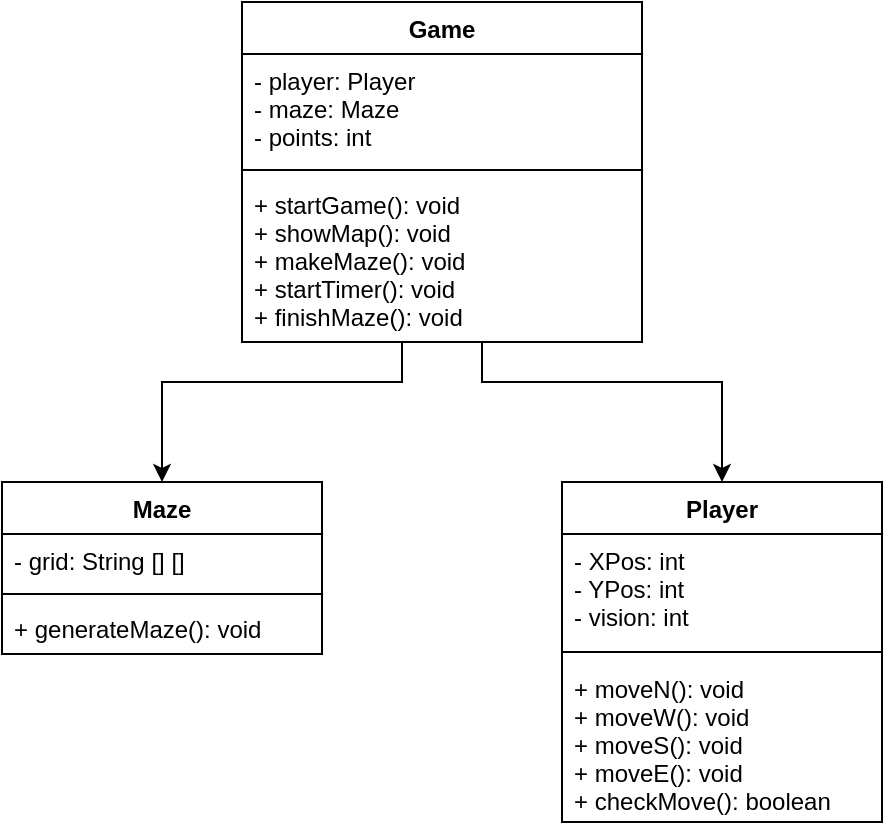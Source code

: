 <mxfile version="13.8.2" type="device"><diagram id="C5RBs43oDa-KdzZeNtuy" name="Page-1"><mxGraphModel dx="1038" dy="523" grid="0" gridSize="10" guides="1" tooltips="1" connect="1" arrows="1" fold="1" page="1" pageScale="1" pageWidth="827" pageHeight="1169" math="0" shadow="0"><root><mxCell id="WIyWlLk6GJQsqaUBKTNV-0"/><mxCell id="WIyWlLk6GJQsqaUBKTNV-1" parent="WIyWlLk6GJQsqaUBKTNV-0"/><mxCell id="0NbJorWX5JbHGNhrBHUD-0" value="Maze" style="swimlane;fontStyle=1;align=center;verticalAlign=top;childLayout=stackLayout;horizontal=1;startSize=26;horizontalStack=0;resizeParent=1;resizeParentMax=0;resizeLast=0;collapsible=1;marginBottom=0;" parent="WIyWlLk6GJQsqaUBKTNV-1" vertex="1"><mxGeometry x="200" y="280" width="160" height="86" as="geometry"/></mxCell><mxCell id="0NbJorWX5JbHGNhrBHUD-1" value="- grid: String [] []" style="text;strokeColor=none;fillColor=none;align=left;verticalAlign=top;spacingLeft=4;spacingRight=4;overflow=hidden;rotatable=0;points=[[0,0.5],[1,0.5]];portConstraint=eastwest;" parent="0NbJorWX5JbHGNhrBHUD-0" vertex="1"><mxGeometry y="26" width="160" height="26" as="geometry"/></mxCell><mxCell id="0NbJorWX5JbHGNhrBHUD-2" value="" style="line;strokeWidth=1;fillColor=none;align=left;verticalAlign=middle;spacingTop=-1;spacingLeft=3;spacingRight=3;rotatable=0;labelPosition=right;points=[];portConstraint=eastwest;" parent="0NbJorWX5JbHGNhrBHUD-0" vertex="1"><mxGeometry y="52" width="160" height="8" as="geometry"/></mxCell><mxCell id="0NbJorWX5JbHGNhrBHUD-3" value="+ generateMaze(): void" style="text;strokeColor=none;fillColor=none;align=left;verticalAlign=top;spacingLeft=4;spacingRight=4;overflow=hidden;rotatable=0;points=[[0,0.5],[1,0.5]];portConstraint=eastwest;" parent="0NbJorWX5JbHGNhrBHUD-0" vertex="1"><mxGeometry y="60" width="160" height="26" as="geometry"/></mxCell><mxCell id="0NbJorWX5JbHGNhrBHUD-4" value="Player" style="swimlane;fontStyle=1;align=center;verticalAlign=top;childLayout=stackLayout;horizontal=1;startSize=26;horizontalStack=0;resizeParent=1;resizeParentMax=0;resizeLast=0;collapsible=1;marginBottom=0;" parent="WIyWlLk6GJQsqaUBKTNV-1" vertex="1"><mxGeometry x="480" y="280" width="160" height="170" as="geometry"/></mxCell><mxCell id="0NbJorWX5JbHGNhrBHUD-5" value="- XPos: int&#10;- YPos: int&#10;- vision: int" style="text;strokeColor=none;fillColor=none;align=left;verticalAlign=top;spacingLeft=4;spacingRight=4;overflow=hidden;rotatable=0;points=[[0,0.5],[1,0.5]];portConstraint=eastwest;" parent="0NbJorWX5JbHGNhrBHUD-4" vertex="1"><mxGeometry y="26" width="160" height="54" as="geometry"/></mxCell><mxCell id="0NbJorWX5JbHGNhrBHUD-6" value="" style="line;strokeWidth=1;fillColor=none;align=left;verticalAlign=middle;spacingTop=-1;spacingLeft=3;spacingRight=3;rotatable=0;labelPosition=right;points=[];portConstraint=eastwest;" parent="0NbJorWX5JbHGNhrBHUD-4" vertex="1"><mxGeometry y="80" width="160" height="10" as="geometry"/></mxCell><mxCell id="0NbJorWX5JbHGNhrBHUD-7" value="+ moveN(): void&#10;+ moveW(): void&#10;+ moveS(): void&#10;+ moveE(): void&#10;+ checkMove(): boolean" style="text;strokeColor=none;fillColor=none;align=left;verticalAlign=top;spacingLeft=4;spacingRight=4;overflow=hidden;rotatable=0;points=[[0,0.5],[1,0.5]];portConstraint=eastwest;" parent="0NbJorWX5JbHGNhrBHUD-4" vertex="1"><mxGeometry y="90" width="160" height="80" as="geometry"/></mxCell><mxCell id="6no8JH4OgyaZwj_Jwpjh-1" style="edgeStyle=orthogonalEdgeStyle;rounded=0;orthogonalLoop=1;jettySize=auto;html=1;entryX=0.5;entryY=0;entryDx=0;entryDy=0;" edge="1" parent="WIyWlLk6GJQsqaUBKTNV-1" source="0NbJorWX5JbHGNhrBHUD-8" target="0NbJorWX5JbHGNhrBHUD-0"><mxGeometry relative="1" as="geometry"><Array as="points"><mxPoint x="400" y="230"/><mxPoint x="280" y="230"/></Array></mxGeometry></mxCell><mxCell id="6no8JH4OgyaZwj_Jwpjh-2" style="edgeStyle=orthogonalEdgeStyle;rounded=0;orthogonalLoop=1;jettySize=auto;html=1;entryX=0.5;entryY=0;entryDx=0;entryDy=0;" edge="1" parent="WIyWlLk6GJQsqaUBKTNV-1" source="0NbJorWX5JbHGNhrBHUD-8" target="0NbJorWX5JbHGNhrBHUD-4"><mxGeometry relative="1" as="geometry"><Array as="points"><mxPoint x="440" y="230"/><mxPoint x="560" y="230"/></Array></mxGeometry></mxCell><mxCell id="0NbJorWX5JbHGNhrBHUD-8" value="Game" style="swimlane;fontStyle=1;align=center;verticalAlign=top;childLayout=stackLayout;horizontal=1;startSize=26;horizontalStack=0;resizeParent=1;resizeParentMax=0;resizeLast=0;collapsible=1;marginBottom=0;" parent="WIyWlLk6GJQsqaUBKTNV-1" vertex="1"><mxGeometry x="320" y="40" width="200" height="170" as="geometry"/></mxCell><mxCell id="0NbJorWX5JbHGNhrBHUD-9" value="- player: Player&#10;- maze: Maze&#10;- points: int" style="text;strokeColor=none;fillColor=none;align=left;verticalAlign=top;spacingLeft=4;spacingRight=4;overflow=hidden;rotatable=0;points=[[0,0.5],[1,0.5]];portConstraint=eastwest;" parent="0NbJorWX5JbHGNhrBHUD-8" vertex="1"><mxGeometry y="26" width="200" height="54" as="geometry"/></mxCell><mxCell id="0NbJorWX5JbHGNhrBHUD-10" value="" style="line;strokeWidth=1;fillColor=none;align=left;verticalAlign=middle;spacingTop=-1;spacingLeft=3;spacingRight=3;rotatable=0;labelPosition=right;points=[];portConstraint=eastwest;" parent="0NbJorWX5JbHGNhrBHUD-8" vertex="1"><mxGeometry y="80" width="200" height="8" as="geometry"/></mxCell><mxCell id="0NbJorWX5JbHGNhrBHUD-11" value="+ startGame(): void&#10;+ showMap(): void&#10;+ makeMaze(): void&#10;+ startTimer(): void&#10;+ finishMaze(): void" style="text;strokeColor=none;fillColor=none;align=left;verticalAlign=top;spacingLeft=4;spacingRight=4;overflow=hidden;rotatable=0;points=[[0,0.5],[1,0.5]];portConstraint=eastwest;fontStyle=0" parent="0NbJorWX5JbHGNhrBHUD-8" vertex="1"><mxGeometry y="88" width="200" height="82" as="geometry"/></mxCell></root></mxGraphModel></diagram></mxfile>